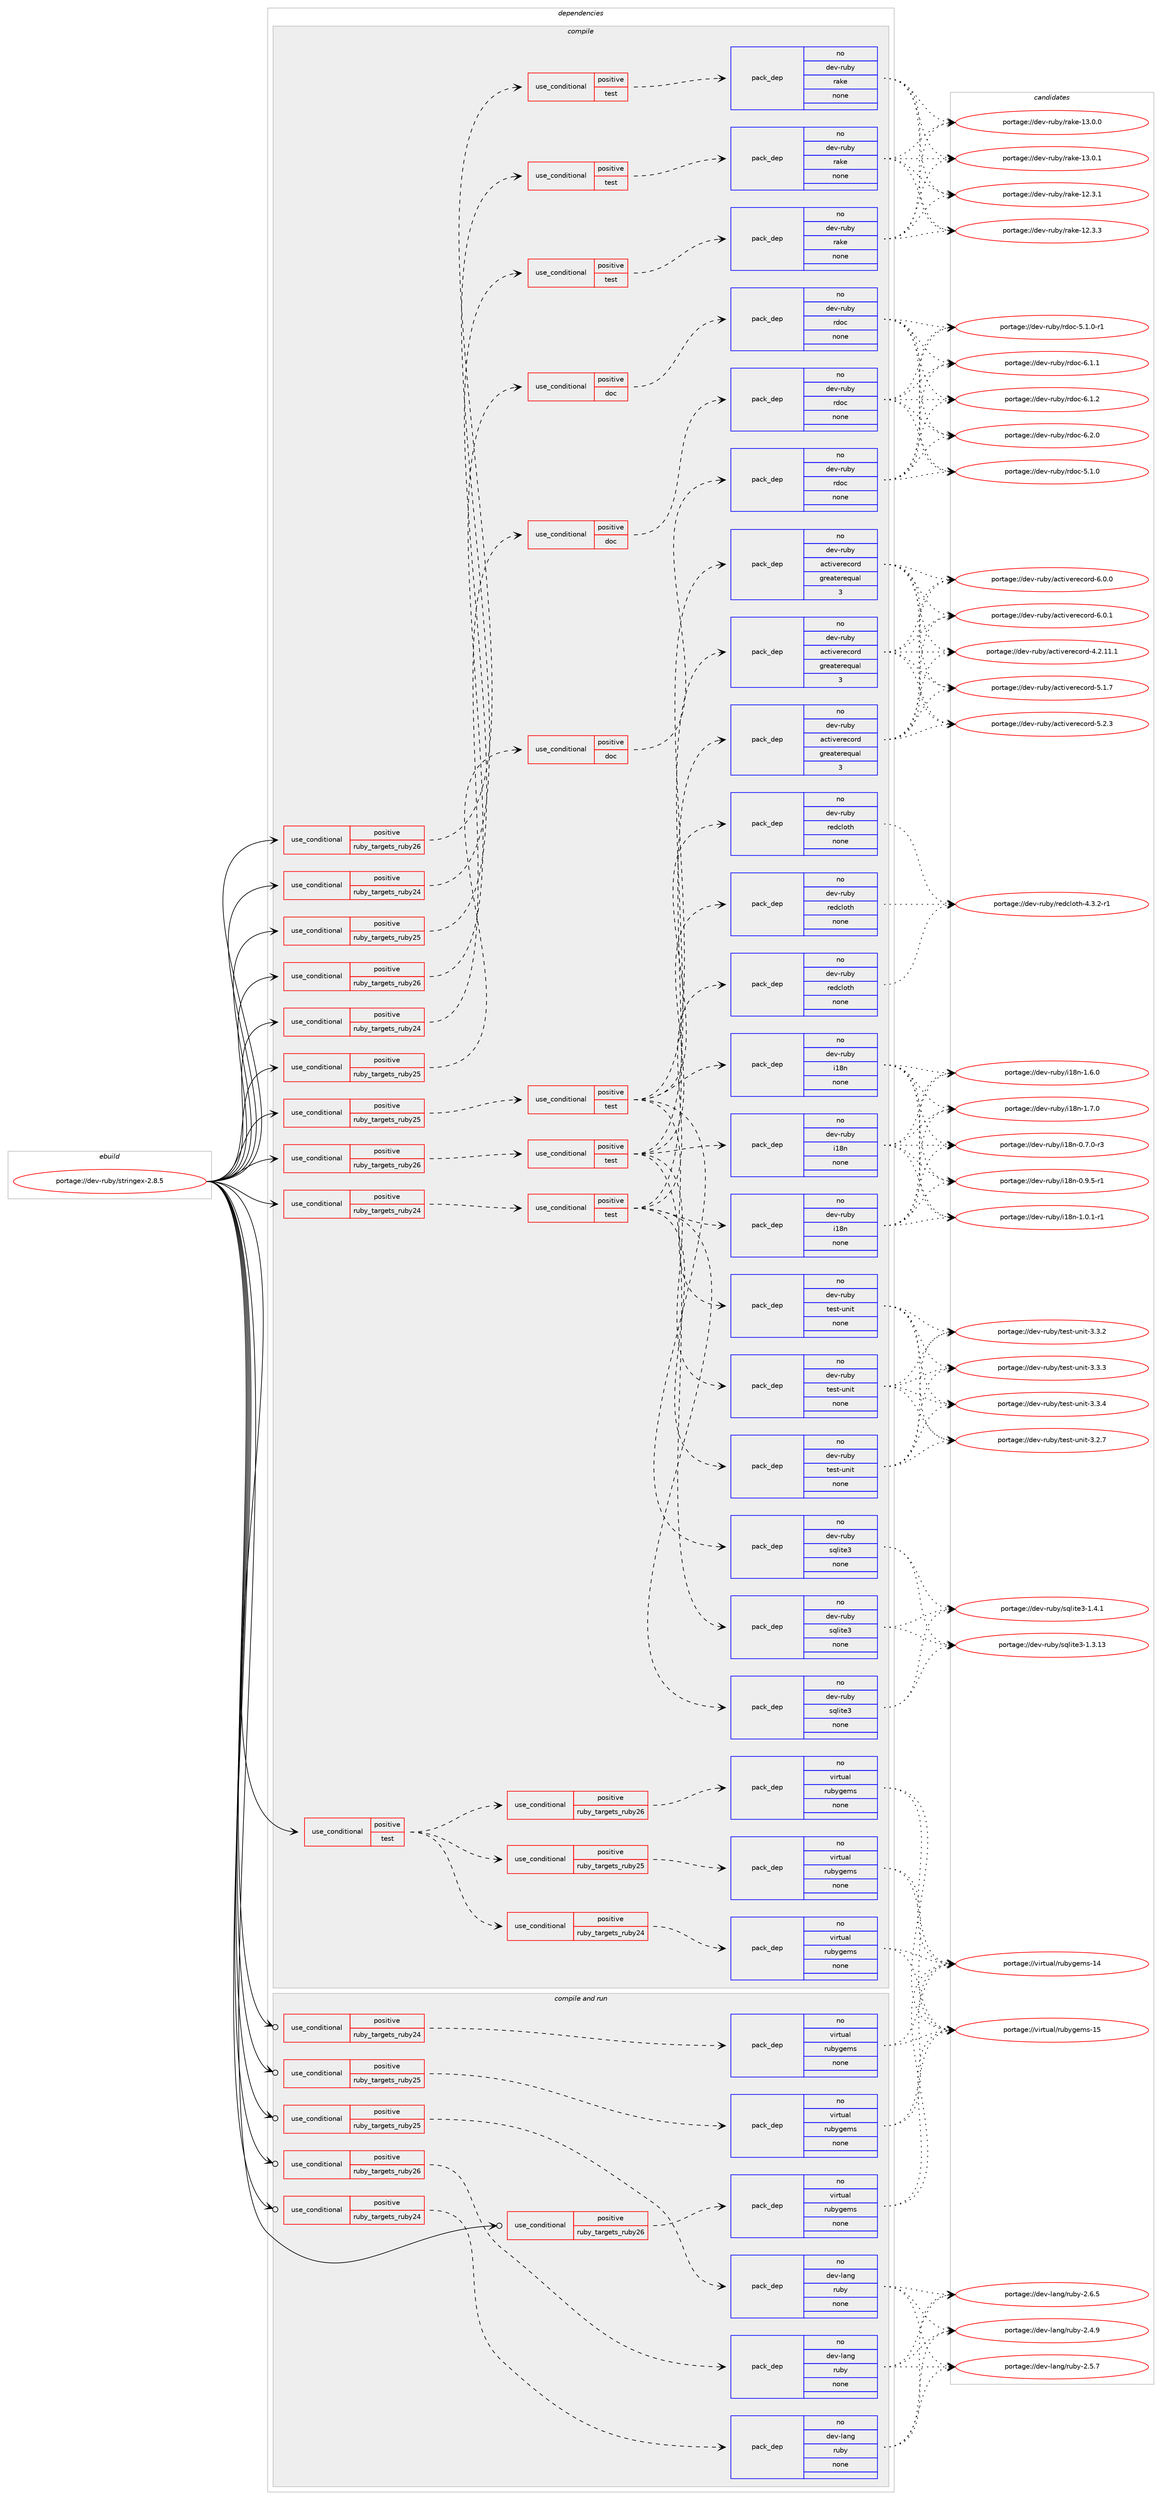 digraph prolog {

# *************
# Graph options
# *************

newrank=true;
concentrate=true;
compound=true;
graph [rankdir=LR,fontname=Helvetica,fontsize=10,ranksep=1.5];#, ranksep=2.5, nodesep=0.2];
edge  [arrowhead=vee];
node  [fontname=Helvetica,fontsize=10];

# **********
# The ebuild
# **********

subgraph cluster_leftcol {
color=gray;
rank=same;
label=<<i>ebuild</i>>;
id [label="portage://dev-ruby/stringex-2.8.5", color=red, width=4, href="../dev-ruby/stringex-2.8.5.svg"];
}

# ****************
# The dependencies
# ****************

subgraph cluster_midcol {
color=gray;
label=<<i>dependencies</i>>;
subgraph cluster_compile {
fillcolor="#eeeeee";
style=filled;
label=<<i>compile</i>>;
subgraph cond67429 {
dependency251846 [label=<<TABLE BORDER="0" CELLBORDER="1" CELLSPACING="0" CELLPADDING="4"><TR><TD ROWSPAN="3" CELLPADDING="10">use_conditional</TD></TR><TR><TD>positive</TD></TR><TR><TD>ruby_targets_ruby24</TD></TR></TABLE>>, shape=none, color=red];
subgraph cond67430 {
dependency251847 [label=<<TABLE BORDER="0" CELLBORDER="1" CELLSPACING="0" CELLPADDING="4"><TR><TD ROWSPAN="3" CELLPADDING="10">use_conditional</TD></TR><TR><TD>positive</TD></TR><TR><TD>doc</TD></TR></TABLE>>, shape=none, color=red];
subgraph pack180856 {
dependency251848 [label=<<TABLE BORDER="0" CELLBORDER="1" CELLSPACING="0" CELLPADDING="4" WIDTH="220"><TR><TD ROWSPAN="6" CELLPADDING="30">pack_dep</TD></TR><TR><TD WIDTH="110">no</TD></TR><TR><TD>dev-ruby</TD></TR><TR><TD>rdoc</TD></TR><TR><TD>none</TD></TR><TR><TD></TD></TR></TABLE>>, shape=none, color=blue];
}
dependency251847:e -> dependency251848:w [weight=20,style="dashed",arrowhead="vee"];
}
dependency251846:e -> dependency251847:w [weight=20,style="dashed",arrowhead="vee"];
}
id:e -> dependency251846:w [weight=20,style="solid",arrowhead="vee"];
subgraph cond67431 {
dependency251849 [label=<<TABLE BORDER="0" CELLBORDER="1" CELLSPACING="0" CELLPADDING="4"><TR><TD ROWSPAN="3" CELLPADDING="10">use_conditional</TD></TR><TR><TD>positive</TD></TR><TR><TD>ruby_targets_ruby24</TD></TR></TABLE>>, shape=none, color=red];
subgraph cond67432 {
dependency251850 [label=<<TABLE BORDER="0" CELLBORDER="1" CELLSPACING="0" CELLPADDING="4"><TR><TD ROWSPAN="3" CELLPADDING="10">use_conditional</TD></TR><TR><TD>positive</TD></TR><TR><TD>test</TD></TR></TABLE>>, shape=none, color=red];
subgraph pack180857 {
dependency251851 [label=<<TABLE BORDER="0" CELLBORDER="1" CELLSPACING="0" CELLPADDING="4" WIDTH="220"><TR><TD ROWSPAN="6" CELLPADDING="30">pack_dep</TD></TR><TR><TD WIDTH="110">no</TD></TR><TR><TD>dev-ruby</TD></TR><TR><TD>i18n</TD></TR><TR><TD>none</TD></TR><TR><TD></TD></TR></TABLE>>, shape=none, color=blue];
}
dependency251850:e -> dependency251851:w [weight=20,style="dashed",arrowhead="vee"];
subgraph pack180858 {
dependency251852 [label=<<TABLE BORDER="0" CELLBORDER="1" CELLSPACING="0" CELLPADDING="4" WIDTH="220"><TR><TD ROWSPAN="6" CELLPADDING="30">pack_dep</TD></TR><TR><TD WIDTH="110">no</TD></TR><TR><TD>dev-ruby</TD></TR><TR><TD>redcloth</TD></TR><TR><TD>none</TD></TR><TR><TD></TD></TR></TABLE>>, shape=none, color=blue];
}
dependency251850:e -> dependency251852:w [weight=20,style="dashed",arrowhead="vee"];
subgraph pack180859 {
dependency251853 [label=<<TABLE BORDER="0" CELLBORDER="1" CELLSPACING="0" CELLPADDING="4" WIDTH="220"><TR><TD ROWSPAN="6" CELLPADDING="30">pack_dep</TD></TR><TR><TD WIDTH="110">no</TD></TR><TR><TD>dev-ruby</TD></TR><TR><TD>test-unit</TD></TR><TR><TD>none</TD></TR><TR><TD></TD></TR></TABLE>>, shape=none, color=blue];
}
dependency251850:e -> dependency251853:w [weight=20,style="dashed",arrowhead="vee"];
subgraph pack180860 {
dependency251854 [label=<<TABLE BORDER="0" CELLBORDER="1" CELLSPACING="0" CELLPADDING="4" WIDTH="220"><TR><TD ROWSPAN="6" CELLPADDING="30">pack_dep</TD></TR><TR><TD WIDTH="110">no</TD></TR><TR><TD>dev-ruby</TD></TR><TR><TD>activerecord</TD></TR><TR><TD>greaterequal</TD></TR><TR><TD>3</TD></TR></TABLE>>, shape=none, color=blue];
}
dependency251850:e -> dependency251854:w [weight=20,style="dashed",arrowhead="vee"];
subgraph pack180861 {
dependency251855 [label=<<TABLE BORDER="0" CELLBORDER="1" CELLSPACING="0" CELLPADDING="4" WIDTH="220"><TR><TD ROWSPAN="6" CELLPADDING="30">pack_dep</TD></TR><TR><TD WIDTH="110">no</TD></TR><TR><TD>dev-ruby</TD></TR><TR><TD>sqlite3</TD></TR><TR><TD>none</TD></TR><TR><TD></TD></TR></TABLE>>, shape=none, color=blue];
}
dependency251850:e -> dependency251855:w [weight=20,style="dashed",arrowhead="vee"];
}
dependency251849:e -> dependency251850:w [weight=20,style="dashed",arrowhead="vee"];
}
id:e -> dependency251849:w [weight=20,style="solid",arrowhead="vee"];
subgraph cond67433 {
dependency251856 [label=<<TABLE BORDER="0" CELLBORDER="1" CELLSPACING="0" CELLPADDING="4"><TR><TD ROWSPAN="3" CELLPADDING="10">use_conditional</TD></TR><TR><TD>positive</TD></TR><TR><TD>ruby_targets_ruby24</TD></TR></TABLE>>, shape=none, color=red];
subgraph cond67434 {
dependency251857 [label=<<TABLE BORDER="0" CELLBORDER="1" CELLSPACING="0" CELLPADDING="4"><TR><TD ROWSPAN="3" CELLPADDING="10">use_conditional</TD></TR><TR><TD>positive</TD></TR><TR><TD>test</TD></TR></TABLE>>, shape=none, color=red];
subgraph pack180862 {
dependency251858 [label=<<TABLE BORDER="0" CELLBORDER="1" CELLSPACING="0" CELLPADDING="4" WIDTH="220"><TR><TD ROWSPAN="6" CELLPADDING="30">pack_dep</TD></TR><TR><TD WIDTH="110">no</TD></TR><TR><TD>dev-ruby</TD></TR><TR><TD>rake</TD></TR><TR><TD>none</TD></TR><TR><TD></TD></TR></TABLE>>, shape=none, color=blue];
}
dependency251857:e -> dependency251858:w [weight=20,style="dashed",arrowhead="vee"];
}
dependency251856:e -> dependency251857:w [weight=20,style="dashed",arrowhead="vee"];
}
id:e -> dependency251856:w [weight=20,style="solid",arrowhead="vee"];
subgraph cond67435 {
dependency251859 [label=<<TABLE BORDER="0" CELLBORDER="1" CELLSPACING="0" CELLPADDING="4"><TR><TD ROWSPAN="3" CELLPADDING="10">use_conditional</TD></TR><TR><TD>positive</TD></TR><TR><TD>ruby_targets_ruby25</TD></TR></TABLE>>, shape=none, color=red];
subgraph cond67436 {
dependency251860 [label=<<TABLE BORDER="0" CELLBORDER="1" CELLSPACING="0" CELLPADDING="4"><TR><TD ROWSPAN="3" CELLPADDING="10">use_conditional</TD></TR><TR><TD>positive</TD></TR><TR><TD>doc</TD></TR></TABLE>>, shape=none, color=red];
subgraph pack180863 {
dependency251861 [label=<<TABLE BORDER="0" CELLBORDER="1" CELLSPACING="0" CELLPADDING="4" WIDTH="220"><TR><TD ROWSPAN="6" CELLPADDING="30">pack_dep</TD></TR><TR><TD WIDTH="110">no</TD></TR><TR><TD>dev-ruby</TD></TR><TR><TD>rdoc</TD></TR><TR><TD>none</TD></TR><TR><TD></TD></TR></TABLE>>, shape=none, color=blue];
}
dependency251860:e -> dependency251861:w [weight=20,style="dashed",arrowhead="vee"];
}
dependency251859:e -> dependency251860:w [weight=20,style="dashed",arrowhead="vee"];
}
id:e -> dependency251859:w [weight=20,style="solid",arrowhead="vee"];
subgraph cond67437 {
dependency251862 [label=<<TABLE BORDER="0" CELLBORDER="1" CELLSPACING="0" CELLPADDING="4"><TR><TD ROWSPAN="3" CELLPADDING="10">use_conditional</TD></TR><TR><TD>positive</TD></TR><TR><TD>ruby_targets_ruby25</TD></TR></TABLE>>, shape=none, color=red];
subgraph cond67438 {
dependency251863 [label=<<TABLE BORDER="0" CELLBORDER="1" CELLSPACING="0" CELLPADDING="4"><TR><TD ROWSPAN="3" CELLPADDING="10">use_conditional</TD></TR><TR><TD>positive</TD></TR><TR><TD>test</TD></TR></TABLE>>, shape=none, color=red];
subgraph pack180864 {
dependency251864 [label=<<TABLE BORDER="0" CELLBORDER="1" CELLSPACING="0" CELLPADDING="4" WIDTH="220"><TR><TD ROWSPAN="6" CELLPADDING="30">pack_dep</TD></TR><TR><TD WIDTH="110">no</TD></TR><TR><TD>dev-ruby</TD></TR><TR><TD>i18n</TD></TR><TR><TD>none</TD></TR><TR><TD></TD></TR></TABLE>>, shape=none, color=blue];
}
dependency251863:e -> dependency251864:w [weight=20,style="dashed",arrowhead="vee"];
subgraph pack180865 {
dependency251865 [label=<<TABLE BORDER="0" CELLBORDER="1" CELLSPACING="0" CELLPADDING="4" WIDTH="220"><TR><TD ROWSPAN="6" CELLPADDING="30">pack_dep</TD></TR><TR><TD WIDTH="110">no</TD></TR><TR><TD>dev-ruby</TD></TR><TR><TD>redcloth</TD></TR><TR><TD>none</TD></TR><TR><TD></TD></TR></TABLE>>, shape=none, color=blue];
}
dependency251863:e -> dependency251865:w [weight=20,style="dashed",arrowhead="vee"];
subgraph pack180866 {
dependency251866 [label=<<TABLE BORDER="0" CELLBORDER="1" CELLSPACING="0" CELLPADDING="4" WIDTH="220"><TR><TD ROWSPAN="6" CELLPADDING="30">pack_dep</TD></TR><TR><TD WIDTH="110">no</TD></TR><TR><TD>dev-ruby</TD></TR><TR><TD>test-unit</TD></TR><TR><TD>none</TD></TR><TR><TD></TD></TR></TABLE>>, shape=none, color=blue];
}
dependency251863:e -> dependency251866:w [weight=20,style="dashed",arrowhead="vee"];
subgraph pack180867 {
dependency251867 [label=<<TABLE BORDER="0" CELLBORDER="1" CELLSPACING="0" CELLPADDING="4" WIDTH="220"><TR><TD ROWSPAN="6" CELLPADDING="30">pack_dep</TD></TR><TR><TD WIDTH="110">no</TD></TR><TR><TD>dev-ruby</TD></TR><TR><TD>activerecord</TD></TR><TR><TD>greaterequal</TD></TR><TR><TD>3</TD></TR></TABLE>>, shape=none, color=blue];
}
dependency251863:e -> dependency251867:w [weight=20,style="dashed",arrowhead="vee"];
subgraph pack180868 {
dependency251868 [label=<<TABLE BORDER="0" CELLBORDER="1" CELLSPACING="0" CELLPADDING="4" WIDTH="220"><TR><TD ROWSPAN="6" CELLPADDING="30">pack_dep</TD></TR><TR><TD WIDTH="110">no</TD></TR><TR><TD>dev-ruby</TD></TR><TR><TD>sqlite3</TD></TR><TR><TD>none</TD></TR><TR><TD></TD></TR></TABLE>>, shape=none, color=blue];
}
dependency251863:e -> dependency251868:w [weight=20,style="dashed",arrowhead="vee"];
}
dependency251862:e -> dependency251863:w [weight=20,style="dashed",arrowhead="vee"];
}
id:e -> dependency251862:w [weight=20,style="solid",arrowhead="vee"];
subgraph cond67439 {
dependency251869 [label=<<TABLE BORDER="0" CELLBORDER="1" CELLSPACING="0" CELLPADDING="4"><TR><TD ROWSPAN="3" CELLPADDING="10">use_conditional</TD></TR><TR><TD>positive</TD></TR><TR><TD>ruby_targets_ruby25</TD></TR></TABLE>>, shape=none, color=red];
subgraph cond67440 {
dependency251870 [label=<<TABLE BORDER="0" CELLBORDER="1" CELLSPACING="0" CELLPADDING="4"><TR><TD ROWSPAN="3" CELLPADDING="10">use_conditional</TD></TR><TR><TD>positive</TD></TR><TR><TD>test</TD></TR></TABLE>>, shape=none, color=red];
subgraph pack180869 {
dependency251871 [label=<<TABLE BORDER="0" CELLBORDER="1" CELLSPACING="0" CELLPADDING="4" WIDTH="220"><TR><TD ROWSPAN="6" CELLPADDING="30">pack_dep</TD></TR><TR><TD WIDTH="110">no</TD></TR><TR><TD>dev-ruby</TD></TR><TR><TD>rake</TD></TR><TR><TD>none</TD></TR><TR><TD></TD></TR></TABLE>>, shape=none, color=blue];
}
dependency251870:e -> dependency251871:w [weight=20,style="dashed",arrowhead="vee"];
}
dependency251869:e -> dependency251870:w [weight=20,style="dashed",arrowhead="vee"];
}
id:e -> dependency251869:w [weight=20,style="solid",arrowhead="vee"];
subgraph cond67441 {
dependency251872 [label=<<TABLE BORDER="0" CELLBORDER="1" CELLSPACING="0" CELLPADDING="4"><TR><TD ROWSPAN="3" CELLPADDING="10">use_conditional</TD></TR><TR><TD>positive</TD></TR><TR><TD>ruby_targets_ruby26</TD></TR></TABLE>>, shape=none, color=red];
subgraph cond67442 {
dependency251873 [label=<<TABLE BORDER="0" CELLBORDER="1" CELLSPACING="0" CELLPADDING="4"><TR><TD ROWSPAN="3" CELLPADDING="10">use_conditional</TD></TR><TR><TD>positive</TD></TR><TR><TD>doc</TD></TR></TABLE>>, shape=none, color=red];
subgraph pack180870 {
dependency251874 [label=<<TABLE BORDER="0" CELLBORDER="1" CELLSPACING="0" CELLPADDING="4" WIDTH="220"><TR><TD ROWSPAN="6" CELLPADDING="30">pack_dep</TD></TR><TR><TD WIDTH="110">no</TD></TR><TR><TD>dev-ruby</TD></TR><TR><TD>rdoc</TD></TR><TR><TD>none</TD></TR><TR><TD></TD></TR></TABLE>>, shape=none, color=blue];
}
dependency251873:e -> dependency251874:w [weight=20,style="dashed",arrowhead="vee"];
}
dependency251872:e -> dependency251873:w [weight=20,style="dashed",arrowhead="vee"];
}
id:e -> dependency251872:w [weight=20,style="solid",arrowhead="vee"];
subgraph cond67443 {
dependency251875 [label=<<TABLE BORDER="0" CELLBORDER="1" CELLSPACING="0" CELLPADDING="4"><TR><TD ROWSPAN="3" CELLPADDING="10">use_conditional</TD></TR><TR><TD>positive</TD></TR><TR><TD>ruby_targets_ruby26</TD></TR></TABLE>>, shape=none, color=red];
subgraph cond67444 {
dependency251876 [label=<<TABLE BORDER="0" CELLBORDER="1" CELLSPACING="0" CELLPADDING="4"><TR><TD ROWSPAN="3" CELLPADDING="10">use_conditional</TD></TR><TR><TD>positive</TD></TR><TR><TD>test</TD></TR></TABLE>>, shape=none, color=red];
subgraph pack180871 {
dependency251877 [label=<<TABLE BORDER="0" CELLBORDER="1" CELLSPACING="0" CELLPADDING="4" WIDTH="220"><TR><TD ROWSPAN="6" CELLPADDING="30">pack_dep</TD></TR><TR><TD WIDTH="110">no</TD></TR><TR><TD>dev-ruby</TD></TR><TR><TD>i18n</TD></TR><TR><TD>none</TD></TR><TR><TD></TD></TR></TABLE>>, shape=none, color=blue];
}
dependency251876:e -> dependency251877:w [weight=20,style="dashed",arrowhead="vee"];
subgraph pack180872 {
dependency251878 [label=<<TABLE BORDER="0" CELLBORDER="1" CELLSPACING="0" CELLPADDING="4" WIDTH="220"><TR><TD ROWSPAN="6" CELLPADDING="30">pack_dep</TD></TR><TR><TD WIDTH="110">no</TD></TR><TR><TD>dev-ruby</TD></TR><TR><TD>redcloth</TD></TR><TR><TD>none</TD></TR><TR><TD></TD></TR></TABLE>>, shape=none, color=blue];
}
dependency251876:e -> dependency251878:w [weight=20,style="dashed",arrowhead="vee"];
subgraph pack180873 {
dependency251879 [label=<<TABLE BORDER="0" CELLBORDER="1" CELLSPACING="0" CELLPADDING="4" WIDTH="220"><TR><TD ROWSPAN="6" CELLPADDING="30">pack_dep</TD></TR><TR><TD WIDTH="110">no</TD></TR><TR><TD>dev-ruby</TD></TR><TR><TD>test-unit</TD></TR><TR><TD>none</TD></TR><TR><TD></TD></TR></TABLE>>, shape=none, color=blue];
}
dependency251876:e -> dependency251879:w [weight=20,style="dashed",arrowhead="vee"];
subgraph pack180874 {
dependency251880 [label=<<TABLE BORDER="0" CELLBORDER="1" CELLSPACING="0" CELLPADDING="4" WIDTH="220"><TR><TD ROWSPAN="6" CELLPADDING="30">pack_dep</TD></TR><TR><TD WIDTH="110">no</TD></TR><TR><TD>dev-ruby</TD></TR><TR><TD>activerecord</TD></TR><TR><TD>greaterequal</TD></TR><TR><TD>3</TD></TR></TABLE>>, shape=none, color=blue];
}
dependency251876:e -> dependency251880:w [weight=20,style="dashed",arrowhead="vee"];
subgraph pack180875 {
dependency251881 [label=<<TABLE BORDER="0" CELLBORDER="1" CELLSPACING="0" CELLPADDING="4" WIDTH="220"><TR><TD ROWSPAN="6" CELLPADDING="30">pack_dep</TD></TR><TR><TD WIDTH="110">no</TD></TR><TR><TD>dev-ruby</TD></TR><TR><TD>sqlite3</TD></TR><TR><TD>none</TD></TR><TR><TD></TD></TR></TABLE>>, shape=none, color=blue];
}
dependency251876:e -> dependency251881:w [weight=20,style="dashed",arrowhead="vee"];
}
dependency251875:e -> dependency251876:w [weight=20,style="dashed",arrowhead="vee"];
}
id:e -> dependency251875:w [weight=20,style="solid",arrowhead="vee"];
subgraph cond67445 {
dependency251882 [label=<<TABLE BORDER="0" CELLBORDER="1" CELLSPACING="0" CELLPADDING="4"><TR><TD ROWSPAN="3" CELLPADDING="10">use_conditional</TD></TR><TR><TD>positive</TD></TR><TR><TD>ruby_targets_ruby26</TD></TR></TABLE>>, shape=none, color=red];
subgraph cond67446 {
dependency251883 [label=<<TABLE BORDER="0" CELLBORDER="1" CELLSPACING="0" CELLPADDING="4"><TR><TD ROWSPAN="3" CELLPADDING="10">use_conditional</TD></TR><TR><TD>positive</TD></TR><TR><TD>test</TD></TR></TABLE>>, shape=none, color=red];
subgraph pack180876 {
dependency251884 [label=<<TABLE BORDER="0" CELLBORDER="1" CELLSPACING="0" CELLPADDING="4" WIDTH="220"><TR><TD ROWSPAN="6" CELLPADDING="30">pack_dep</TD></TR><TR><TD WIDTH="110">no</TD></TR><TR><TD>dev-ruby</TD></TR><TR><TD>rake</TD></TR><TR><TD>none</TD></TR><TR><TD></TD></TR></TABLE>>, shape=none, color=blue];
}
dependency251883:e -> dependency251884:w [weight=20,style="dashed",arrowhead="vee"];
}
dependency251882:e -> dependency251883:w [weight=20,style="dashed",arrowhead="vee"];
}
id:e -> dependency251882:w [weight=20,style="solid",arrowhead="vee"];
subgraph cond67447 {
dependency251885 [label=<<TABLE BORDER="0" CELLBORDER="1" CELLSPACING="0" CELLPADDING="4"><TR><TD ROWSPAN="3" CELLPADDING="10">use_conditional</TD></TR><TR><TD>positive</TD></TR><TR><TD>test</TD></TR></TABLE>>, shape=none, color=red];
subgraph cond67448 {
dependency251886 [label=<<TABLE BORDER="0" CELLBORDER="1" CELLSPACING="0" CELLPADDING="4"><TR><TD ROWSPAN="3" CELLPADDING="10">use_conditional</TD></TR><TR><TD>positive</TD></TR><TR><TD>ruby_targets_ruby24</TD></TR></TABLE>>, shape=none, color=red];
subgraph pack180877 {
dependency251887 [label=<<TABLE BORDER="0" CELLBORDER="1" CELLSPACING="0" CELLPADDING="4" WIDTH="220"><TR><TD ROWSPAN="6" CELLPADDING="30">pack_dep</TD></TR><TR><TD WIDTH="110">no</TD></TR><TR><TD>virtual</TD></TR><TR><TD>rubygems</TD></TR><TR><TD>none</TD></TR><TR><TD></TD></TR></TABLE>>, shape=none, color=blue];
}
dependency251886:e -> dependency251887:w [weight=20,style="dashed",arrowhead="vee"];
}
dependency251885:e -> dependency251886:w [weight=20,style="dashed",arrowhead="vee"];
subgraph cond67449 {
dependency251888 [label=<<TABLE BORDER="0" CELLBORDER="1" CELLSPACING="0" CELLPADDING="4"><TR><TD ROWSPAN="3" CELLPADDING="10">use_conditional</TD></TR><TR><TD>positive</TD></TR><TR><TD>ruby_targets_ruby25</TD></TR></TABLE>>, shape=none, color=red];
subgraph pack180878 {
dependency251889 [label=<<TABLE BORDER="0" CELLBORDER="1" CELLSPACING="0" CELLPADDING="4" WIDTH="220"><TR><TD ROWSPAN="6" CELLPADDING="30">pack_dep</TD></TR><TR><TD WIDTH="110">no</TD></TR><TR><TD>virtual</TD></TR><TR><TD>rubygems</TD></TR><TR><TD>none</TD></TR><TR><TD></TD></TR></TABLE>>, shape=none, color=blue];
}
dependency251888:e -> dependency251889:w [weight=20,style="dashed",arrowhead="vee"];
}
dependency251885:e -> dependency251888:w [weight=20,style="dashed",arrowhead="vee"];
subgraph cond67450 {
dependency251890 [label=<<TABLE BORDER="0" CELLBORDER="1" CELLSPACING="0" CELLPADDING="4"><TR><TD ROWSPAN="3" CELLPADDING="10">use_conditional</TD></TR><TR><TD>positive</TD></TR><TR><TD>ruby_targets_ruby26</TD></TR></TABLE>>, shape=none, color=red];
subgraph pack180879 {
dependency251891 [label=<<TABLE BORDER="0" CELLBORDER="1" CELLSPACING="0" CELLPADDING="4" WIDTH="220"><TR><TD ROWSPAN="6" CELLPADDING="30">pack_dep</TD></TR><TR><TD WIDTH="110">no</TD></TR><TR><TD>virtual</TD></TR><TR><TD>rubygems</TD></TR><TR><TD>none</TD></TR><TR><TD></TD></TR></TABLE>>, shape=none, color=blue];
}
dependency251890:e -> dependency251891:w [weight=20,style="dashed",arrowhead="vee"];
}
dependency251885:e -> dependency251890:w [weight=20,style="dashed",arrowhead="vee"];
}
id:e -> dependency251885:w [weight=20,style="solid",arrowhead="vee"];
}
subgraph cluster_compileandrun {
fillcolor="#eeeeee";
style=filled;
label=<<i>compile and run</i>>;
subgraph cond67451 {
dependency251892 [label=<<TABLE BORDER="0" CELLBORDER="1" CELLSPACING="0" CELLPADDING="4"><TR><TD ROWSPAN="3" CELLPADDING="10">use_conditional</TD></TR><TR><TD>positive</TD></TR><TR><TD>ruby_targets_ruby24</TD></TR></TABLE>>, shape=none, color=red];
subgraph pack180880 {
dependency251893 [label=<<TABLE BORDER="0" CELLBORDER="1" CELLSPACING="0" CELLPADDING="4" WIDTH="220"><TR><TD ROWSPAN="6" CELLPADDING="30">pack_dep</TD></TR><TR><TD WIDTH="110">no</TD></TR><TR><TD>dev-lang</TD></TR><TR><TD>ruby</TD></TR><TR><TD>none</TD></TR><TR><TD></TD></TR></TABLE>>, shape=none, color=blue];
}
dependency251892:e -> dependency251893:w [weight=20,style="dashed",arrowhead="vee"];
}
id:e -> dependency251892:w [weight=20,style="solid",arrowhead="odotvee"];
subgraph cond67452 {
dependency251894 [label=<<TABLE BORDER="0" CELLBORDER="1" CELLSPACING="0" CELLPADDING="4"><TR><TD ROWSPAN="3" CELLPADDING="10">use_conditional</TD></TR><TR><TD>positive</TD></TR><TR><TD>ruby_targets_ruby24</TD></TR></TABLE>>, shape=none, color=red];
subgraph pack180881 {
dependency251895 [label=<<TABLE BORDER="0" CELLBORDER="1" CELLSPACING="0" CELLPADDING="4" WIDTH="220"><TR><TD ROWSPAN="6" CELLPADDING="30">pack_dep</TD></TR><TR><TD WIDTH="110">no</TD></TR><TR><TD>virtual</TD></TR><TR><TD>rubygems</TD></TR><TR><TD>none</TD></TR><TR><TD></TD></TR></TABLE>>, shape=none, color=blue];
}
dependency251894:e -> dependency251895:w [weight=20,style="dashed",arrowhead="vee"];
}
id:e -> dependency251894:w [weight=20,style="solid",arrowhead="odotvee"];
subgraph cond67453 {
dependency251896 [label=<<TABLE BORDER="0" CELLBORDER="1" CELLSPACING="0" CELLPADDING="4"><TR><TD ROWSPAN="3" CELLPADDING="10">use_conditional</TD></TR><TR><TD>positive</TD></TR><TR><TD>ruby_targets_ruby25</TD></TR></TABLE>>, shape=none, color=red];
subgraph pack180882 {
dependency251897 [label=<<TABLE BORDER="0" CELLBORDER="1" CELLSPACING="0" CELLPADDING="4" WIDTH="220"><TR><TD ROWSPAN="6" CELLPADDING="30">pack_dep</TD></TR><TR><TD WIDTH="110">no</TD></TR><TR><TD>dev-lang</TD></TR><TR><TD>ruby</TD></TR><TR><TD>none</TD></TR><TR><TD></TD></TR></TABLE>>, shape=none, color=blue];
}
dependency251896:e -> dependency251897:w [weight=20,style="dashed",arrowhead="vee"];
}
id:e -> dependency251896:w [weight=20,style="solid",arrowhead="odotvee"];
subgraph cond67454 {
dependency251898 [label=<<TABLE BORDER="0" CELLBORDER="1" CELLSPACING="0" CELLPADDING="4"><TR><TD ROWSPAN="3" CELLPADDING="10">use_conditional</TD></TR><TR><TD>positive</TD></TR><TR><TD>ruby_targets_ruby25</TD></TR></TABLE>>, shape=none, color=red];
subgraph pack180883 {
dependency251899 [label=<<TABLE BORDER="0" CELLBORDER="1" CELLSPACING="0" CELLPADDING="4" WIDTH="220"><TR><TD ROWSPAN="6" CELLPADDING="30">pack_dep</TD></TR><TR><TD WIDTH="110">no</TD></TR><TR><TD>virtual</TD></TR><TR><TD>rubygems</TD></TR><TR><TD>none</TD></TR><TR><TD></TD></TR></TABLE>>, shape=none, color=blue];
}
dependency251898:e -> dependency251899:w [weight=20,style="dashed",arrowhead="vee"];
}
id:e -> dependency251898:w [weight=20,style="solid",arrowhead="odotvee"];
subgraph cond67455 {
dependency251900 [label=<<TABLE BORDER="0" CELLBORDER="1" CELLSPACING="0" CELLPADDING="4"><TR><TD ROWSPAN="3" CELLPADDING="10">use_conditional</TD></TR><TR><TD>positive</TD></TR><TR><TD>ruby_targets_ruby26</TD></TR></TABLE>>, shape=none, color=red];
subgraph pack180884 {
dependency251901 [label=<<TABLE BORDER="0" CELLBORDER="1" CELLSPACING="0" CELLPADDING="4" WIDTH="220"><TR><TD ROWSPAN="6" CELLPADDING="30">pack_dep</TD></TR><TR><TD WIDTH="110">no</TD></TR><TR><TD>dev-lang</TD></TR><TR><TD>ruby</TD></TR><TR><TD>none</TD></TR><TR><TD></TD></TR></TABLE>>, shape=none, color=blue];
}
dependency251900:e -> dependency251901:w [weight=20,style="dashed",arrowhead="vee"];
}
id:e -> dependency251900:w [weight=20,style="solid",arrowhead="odotvee"];
subgraph cond67456 {
dependency251902 [label=<<TABLE BORDER="0" CELLBORDER="1" CELLSPACING="0" CELLPADDING="4"><TR><TD ROWSPAN="3" CELLPADDING="10">use_conditional</TD></TR><TR><TD>positive</TD></TR><TR><TD>ruby_targets_ruby26</TD></TR></TABLE>>, shape=none, color=red];
subgraph pack180885 {
dependency251903 [label=<<TABLE BORDER="0" CELLBORDER="1" CELLSPACING="0" CELLPADDING="4" WIDTH="220"><TR><TD ROWSPAN="6" CELLPADDING="30">pack_dep</TD></TR><TR><TD WIDTH="110">no</TD></TR><TR><TD>virtual</TD></TR><TR><TD>rubygems</TD></TR><TR><TD>none</TD></TR><TR><TD></TD></TR></TABLE>>, shape=none, color=blue];
}
dependency251902:e -> dependency251903:w [weight=20,style="dashed",arrowhead="vee"];
}
id:e -> dependency251902:w [weight=20,style="solid",arrowhead="odotvee"];
}
subgraph cluster_run {
fillcolor="#eeeeee";
style=filled;
label=<<i>run</i>>;
}
}

# **************
# The candidates
# **************

subgraph cluster_choices {
rank=same;
color=gray;
label=<<i>candidates</i>>;

subgraph choice180856 {
color=black;
nodesep=1;
choiceportage10010111845114117981214711410011199455346494648 [label="portage://dev-ruby/rdoc-5.1.0", color=red, width=4,href="../dev-ruby/rdoc-5.1.0.svg"];
choiceportage100101118451141179812147114100111994553464946484511449 [label="portage://dev-ruby/rdoc-5.1.0-r1", color=red, width=4,href="../dev-ruby/rdoc-5.1.0-r1.svg"];
choiceportage10010111845114117981214711410011199455446494649 [label="portage://dev-ruby/rdoc-6.1.1", color=red, width=4,href="../dev-ruby/rdoc-6.1.1.svg"];
choiceportage10010111845114117981214711410011199455446494650 [label="portage://dev-ruby/rdoc-6.1.2", color=red, width=4,href="../dev-ruby/rdoc-6.1.2.svg"];
choiceportage10010111845114117981214711410011199455446504648 [label="portage://dev-ruby/rdoc-6.2.0", color=red, width=4,href="../dev-ruby/rdoc-6.2.0.svg"];
dependency251848:e -> choiceportage10010111845114117981214711410011199455346494648:w [style=dotted,weight="100"];
dependency251848:e -> choiceportage100101118451141179812147114100111994553464946484511449:w [style=dotted,weight="100"];
dependency251848:e -> choiceportage10010111845114117981214711410011199455446494649:w [style=dotted,weight="100"];
dependency251848:e -> choiceportage10010111845114117981214711410011199455446494650:w [style=dotted,weight="100"];
dependency251848:e -> choiceportage10010111845114117981214711410011199455446504648:w [style=dotted,weight="100"];
}
subgraph choice180857 {
color=black;
nodesep=1;
choiceportage10010111845114117981214710549561104548465546484511451 [label="portage://dev-ruby/i18n-0.7.0-r3", color=red, width=4,href="../dev-ruby/i18n-0.7.0-r3.svg"];
choiceportage10010111845114117981214710549561104548465746534511449 [label="portage://dev-ruby/i18n-0.9.5-r1", color=red, width=4,href="../dev-ruby/i18n-0.9.5-r1.svg"];
choiceportage10010111845114117981214710549561104549464846494511449 [label="portage://dev-ruby/i18n-1.0.1-r1", color=red, width=4,href="../dev-ruby/i18n-1.0.1-r1.svg"];
choiceportage1001011184511411798121471054956110454946544648 [label="portage://dev-ruby/i18n-1.6.0", color=red, width=4,href="../dev-ruby/i18n-1.6.0.svg"];
choiceportage1001011184511411798121471054956110454946554648 [label="portage://dev-ruby/i18n-1.7.0", color=red, width=4,href="../dev-ruby/i18n-1.7.0.svg"];
dependency251851:e -> choiceportage10010111845114117981214710549561104548465546484511451:w [style=dotted,weight="100"];
dependency251851:e -> choiceportage10010111845114117981214710549561104548465746534511449:w [style=dotted,weight="100"];
dependency251851:e -> choiceportage10010111845114117981214710549561104549464846494511449:w [style=dotted,weight="100"];
dependency251851:e -> choiceportage1001011184511411798121471054956110454946544648:w [style=dotted,weight="100"];
dependency251851:e -> choiceportage1001011184511411798121471054956110454946554648:w [style=dotted,weight="100"];
}
subgraph choice180858 {
color=black;
nodesep=1;
choiceportage100101118451141179812147114101100991081111161044552465146504511449 [label="portage://dev-ruby/redcloth-4.3.2-r1", color=red, width=4,href="../dev-ruby/redcloth-4.3.2-r1.svg"];
dependency251852:e -> choiceportage100101118451141179812147114101100991081111161044552465146504511449:w [style=dotted,weight="100"];
}
subgraph choice180859 {
color=black;
nodesep=1;
choiceportage10010111845114117981214711610111511645117110105116455146504655 [label="portage://dev-ruby/test-unit-3.2.7", color=red, width=4,href="../dev-ruby/test-unit-3.2.7.svg"];
choiceportage10010111845114117981214711610111511645117110105116455146514650 [label="portage://dev-ruby/test-unit-3.3.2", color=red, width=4,href="../dev-ruby/test-unit-3.3.2.svg"];
choiceportage10010111845114117981214711610111511645117110105116455146514651 [label="portage://dev-ruby/test-unit-3.3.3", color=red, width=4,href="../dev-ruby/test-unit-3.3.3.svg"];
choiceportage10010111845114117981214711610111511645117110105116455146514652 [label="portage://dev-ruby/test-unit-3.3.4", color=red, width=4,href="../dev-ruby/test-unit-3.3.4.svg"];
dependency251853:e -> choiceportage10010111845114117981214711610111511645117110105116455146504655:w [style=dotted,weight="100"];
dependency251853:e -> choiceportage10010111845114117981214711610111511645117110105116455146514650:w [style=dotted,weight="100"];
dependency251853:e -> choiceportage10010111845114117981214711610111511645117110105116455146514651:w [style=dotted,weight="100"];
dependency251853:e -> choiceportage10010111845114117981214711610111511645117110105116455146514652:w [style=dotted,weight="100"];
}
subgraph choice180860 {
color=black;
nodesep=1;
choiceportage100101118451141179812147979911610511810111410199111114100455246504649494649 [label="portage://dev-ruby/activerecord-4.2.11.1", color=red, width=4,href="../dev-ruby/activerecord-4.2.11.1.svg"];
choiceportage100101118451141179812147979911610511810111410199111114100455346494655 [label="portage://dev-ruby/activerecord-5.1.7", color=red, width=4,href="../dev-ruby/activerecord-5.1.7.svg"];
choiceportage100101118451141179812147979911610511810111410199111114100455346504651 [label="portage://dev-ruby/activerecord-5.2.3", color=red, width=4,href="../dev-ruby/activerecord-5.2.3.svg"];
choiceportage100101118451141179812147979911610511810111410199111114100455446484648 [label="portage://dev-ruby/activerecord-6.0.0", color=red, width=4,href="../dev-ruby/activerecord-6.0.0.svg"];
choiceportage100101118451141179812147979911610511810111410199111114100455446484649 [label="portage://dev-ruby/activerecord-6.0.1", color=red, width=4,href="../dev-ruby/activerecord-6.0.1.svg"];
dependency251854:e -> choiceportage100101118451141179812147979911610511810111410199111114100455246504649494649:w [style=dotted,weight="100"];
dependency251854:e -> choiceportage100101118451141179812147979911610511810111410199111114100455346494655:w [style=dotted,weight="100"];
dependency251854:e -> choiceportage100101118451141179812147979911610511810111410199111114100455346504651:w [style=dotted,weight="100"];
dependency251854:e -> choiceportage100101118451141179812147979911610511810111410199111114100455446484648:w [style=dotted,weight="100"];
dependency251854:e -> choiceportage100101118451141179812147979911610511810111410199111114100455446484649:w [style=dotted,weight="100"];
}
subgraph choice180861 {
color=black;
nodesep=1;
choiceportage1001011184511411798121471151131081051161015145494651464951 [label="portage://dev-ruby/sqlite3-1.3.13", color=red, width=4,href="../dev-ruby/sqlite3-1.3.13.svg"];
choiceportage10010111845114117981214711511310810511610151454946524649 [label="portage://dev-ruby/sqlite3-1.4.1", color=red, width=4,href="../dev-ruby/sqlite3-1.4.1.svg"];
dependency251855:e -> choiceportage1001011184511411798121471151131081051161015145494651464951:w [style=dotted,weight="100"];
dependency251855:e -> choiceportage10010111845114117981214711511310810511610151454946524649:w [style=dotted,weight="100"];
}
subgraph choice180862 {
color=black;
nodesep=1;
choiceportage1001011184511411798121471149710710145495046514649 [label="portage://dev-ruby/rake-12.3.1", color=red, width=4,href="../dev-ruby/rake-12.3.1.svg"];
choiceportage1001011184511411798121471149710710145495046514651 [label="portage://dev-ruby/rake-12.3.3", color=red, width=4,href="../dev-ruby/rake-12.3.3.svg"];
choiceportage1001011184511411798121471149710710145495146484648 [label="portage://dev-ruby/rake-13.0.0", color=red, width=4,href="../dev-ruby/rake-13.0.0.svg"];
choiceportage1001011184511411798121471149710710145495146484649 [label="portage://dev-ruby/rake-13.0.1", color=red, width=4,href="../dev-ruby/rake-13.0.1.svg"];
dependency251858:e -> choiceportage1001011184511411798121471149710710145495046514649:w [style=dotted,weight="100"];
dependency251858:e -> choiceportage1001011184511411798121471149710710145495046514651:w [style=dotted,weight="100"];
dependency251858:e -> choiceportage1001011184511411798121471149710710145495146484648:w [style=dotted,weight="100"];
dependency251858:e -> choiceportage1001011184511411798121471149710710145495146484649:w [style=dotted,weight="100"];
}
subgraph choice180863 {
color=black;
nodesep=1;
choiceportage10010111845114117981214711410011199455346494648 [label="portage://dev-ruby/rdoc-5.1.0", color=red, width=4,href="../dev-ruby/rdoc-5.1.0.svg"];
choiceportage100101118451141179812147114100111994553464946484511449 [label="portage://dev-ruby/rdoc-5.1.0-r1", color=red, width=4,href="../dev-ruby/rdoc-5.1.0-r1.svg"];
choiceportage10010111845114117981214711410011199455446494649 [label="portage://dev-ruby/rdoc-6.1.1", color=red, width=4,href="../dev-ruby/rdoc-6.1.1.svg"];
choiceportage10010111845114117981214711410011199455446494650 [label="portage://dev-ruby/rdoc-6.1.2", color=red, width=4,href="../dev-ruby/rdoc-6.1.2.svg"];
choiceportage10010111845114117981214711410011199455446504648 [label="portage://dev-ruby/rdoc-6.2.0", color=red, width=4,href="../dev-ruby/rdoc-6.2.0.svg"];
dependency251861:e -> choiceportage10010111845114117981214711410011199455346494648:w [style=dotted,weight="100"];
dependency251861:e -> choiceportage100101118451141179812147114100111994553464946484511449:w [style=dotted,weight="100"];
dependency251861:e -> choiceportage10010111845114117981214711410011199455446494649:w [style=dotted,weight="100"];
dependency251861:e -> choiceportage10010111845114117981214711410011199455446494650:w [style=dotted,weight="100"];
dependency251861:e -> choiceportage10010111845114117981214711410011199455446504648:w [style=dotted,weight="100"];
}
subgraph choice180864 {
color=black;
nodesep=1;
choiceportage10010111845114117981214710549561104548465546484511451 [label="portage://dev-ruby/i18n-0.7.0-r3", color=red, width=4,href="../dev-ruby/i18n-0.7.0-r3.svg"];
choiceportage10010111845114117981214710549561104548465746534511449 [label="portage://dev-ruby/i18n-0.9.5-r1", color=red, width=4,href="../dev-ruby/i18n-0.9.5-r1.svg"];
choiceportage10010111845114117981214710549561104549464846494511449 [label="portage://dev-ruby/i18n-1.0.1-r1", color=red, width=4,href="../dev-ruby/i18n-1.0.1-r1.svg"];
choiceportage1001011184511411798121471054956110454946544648 [label="portage://dev-ruby/i18n-1.6.0", color=red, width=4,href="../dev-ruby/i18n-1.6.0.svg"];
choiceportage1001011184511411798121471054956110454946554648 [label="portage://dev-ruby/i18n-1.7.0", color=red, width=4,href="../dev-ruby/i18n-1.7.0.svg"];
dependency251864:e -> choiceportage10010111845114117981214710549561104548465546484511451:w [style=dotted,weight="100"];
dependency251864:e -> choiceportage10010111845114117981214710549561104548465746534511449:w [style=dotted,weight="100"];
dependency251864:e -> choiceportage10010111845114117981214710549561104549464846494511449:w [style=dotted,weight="100"];
dependency251864:e -> choiceportage1001011184511411798121471054956110454946544648:w [style=dotted,weight="100"];
dependency251864:e -> choiceportage1001011184511411798121471054956110454946554648:w [style=dotted,weight="100"];
}
subgraph choice180865 {
color=black;
nodesep=1;
choiceportage100101118451141179812147114101100991081111161044552465146504511449 [label="portage://dev-ruby/redcloth-4.3.2-r1", color=red, width=4,href="../dev-ruby/redcloth-4.3.2-r1.svg"];
dependency251865:e -> choiceportage100101118451141179812147114101100991081111161044552465146504511449:w [style=dotted,weight="100"];
}
subgraph choice180866 {
color=black;
nodesep=1;
choiceportage10010111845114117981214711610111511645117110105116455146504655 [label="portage://dev-ruby/test-unit-3.2.7", color=red, width=4,href="../dev-ruby/test-unit-3.2.7.svg"];
choiceportage10010111845114117981214711610111511645117110105116455146514650 [label="portage://dev-ruby/test-unit-3.3.2", color=red, width=4,href="../dev-ruby/test-unit-3.3.2.svg"];
choiceportage10010111845114117981214711610111511645117110105116455146514651 [label="portage://dev-ruby/test-unit-3.3.3", color=red, width=4,href="../dev-ruby/test-unit-3.3.3.svg"];
choiceportage10010111845114117981214711610111511645117110105116455146514652 [label="portage://dev-ruby/test-unit-3.3.4", color=red, width=4,href="../dev-ruby/test-unit-3.3.4.svg"];
dependency251866:e -> choiceportage10010111845114117981214711610111511645117110105116455146504655:w [style=dotted,weight="100"];
dependency251866:e -> choiceportage10010111845114117981214711610111511645117110105116455146514650:w [style=dotted,weight="100"];
dependency251866:e -> choiceportage10010111845114117981214711610111511645117110105116455146514651:w [style=dotted,weight="100"];
dependency251866:e -> choiceportage10010111845114117981214711610111511645117110105116455146514652:w [style=dotted,weight="100"];
}
subgraph choice180867 {
color=black;
nodesep=1;
choiceportage100101118451141179812147979911610511810111410199111114100455246504649494649 [label="portage://dev-ruby/activerecord-4.2.11.1", color=red, width=4,href="../dev-ruby/activerecord-4.2.11.1.svg"];
choiceportage100101118451141179812147979911610511810111410199111114100455346494655 [label="portage://dev-ruby/activerecord-5.1.7", color=red, width=4,href="../dev-ruby/activerecord-5.1.7.svg"];
choiceportage100101118451141179812147979911610511810111410199111114100455346504651 [label="portage://dev-ruby/activerecord-5.2.3", color=red, width=4,href="../dev-ruby/activerecord-5.2.3.svg"];
choiceportage100101118451141179812147979911610511810111410199111114100455446484648 [label="portage://dev-ruby/activerecord-6.0.0", color=red, width=4,href="../dev-ruby/activerecord-6.0.0.svg"];
choiceportage100101118451141179812147979911610511810111410199111114100455446484649 [label="portage://dev-ruby/activerecord-6.0.1", color=red, width=4,href="../dev-ruby/activerecord-6.0.1.svg"];
dependency251867:e -> choiceportage100101118451141179812147979911610511810111410199111114100455246504649494649:w [style=dotted,weight="100"];
dependency251867:e -> choiceportage100101118451141179812147979911610511810111410199111114100455346494655:w [style=dotted,weight="100"];
dependency251867:e -> choiceportage100101118451141179812147979911610511810111410199111114100455346504651:w [style=dotted,weight="100"];
dependency251867:e -> choiceportage100101118451141179812147979911610511810111410199111114100455446484648:w [style=dotted,weight="100"];
dependency251867:e -> choiceportage100101118451141179812147979911610511810111410199111114100455446484649:w [style=dotted,weight="100"];
}
subgraph choice180868 {
color=black;
nodesep=1;
choiceportage1001011184511411798121471151131081051161015145494651464951 [label="portage://dev-ruby/sqlite3-1.3.13", color=red, width=4,href="../dev-ruby/sqlite3-1.3.13.svg"];
choiceportage10010111845114117981214711511310810511610151454946524649 [label="portage://dev-ruby/sqlite3-1.4.1", color=red, width=4,href="../dev-ruby/sqlite3-1.4.1.svg"];
dependency251868:e -> choiceportage1001011184511411798121471151131081051161015145494651464951:w [style=dotted,weight="100"];
dependency251868:e -> choiceportage10010111845114117981214711511310810511610151454946524649:w [style=dotted,weight="100"];
}
subgraph choice180869 {
color=black;
nodesep=1;
choiceportage1001011184511411798121471149710710145495046514649 [label="portage://dev-ruby/rake-12.3.1", color=red, width=4,href="../dev-ruby/rake-12.3.1.svg"];
choiceportage1001011184511411798121471149710710145495046514651 [label="portage://dev-ruby/rake-12.3.3", color=red, width=4,href="../dev-ruby/rake-12.3.3.svg"];
choiceportage1001011184511411798121471149710710145495146484648 [label="portage://dev-ruby/rake-13.0.0", color=red, width=4,href="../dev-ruby/rake-13.0.0.svg"];
choiceportage1001011184511411798121471149710710145495146484649 [label="portage://dev-ruby/rake-13.0.1", color=red, width=4,href="../dev-ruby/rake-13.0.1.svg"];
dependency251871:e -> choiceportage1001011184511411798121471149710710145495046514649:w [style=dotted,weight="100"];
dependency251871:e -> choiceportage1001011184511411798121471149710710145495046514651:w [style=dotted,weight="100"];
dependency251871:e -> choiceportage1001011184511411798121471149710710145495146484648:w [style=dotted,weight="100"];
dependency251871:e -> choiceportage1001011184511411798121471149710710145495146484649:w [style=dotted,weight="100"];
}
subgraph choice180870 {
color=black;
nodesep=1;
choiceportage10010111845114117981214711410011199455346494648 [label="portage://dev-ruby/rdoc-5.1.0", color=red, width=4,href="../dev-ruby/rdoc-5.1.0.svg"];
choiceportage100101118451141179812147114100111994553464946484511449 [label="portage://dev-ruby/rdoc-5.1.0-r1", color=red, width=4,href="../dev-ruby/rdoc-5.1.0-r1.svg"];
choiceportage10010111845114117981214711410011199455446494649 [label="portage://dev-ruby/rdoc-6.1.1", color=red, width=4,href="../dev-ruby/rdoc-6.1.1.svg"];
choiceportage10010111845114117981214711410011199455446494650 [label="portage://dev-ruby/rdoc-6.1.2", color=red, width=4,href="../dev-ruby/rdoc-6.1.2.svg"];
choiceportage10010111845114117981214711410011199455446504648 [label="portage://dev-ruby/rdoc-6.2.0", color=red, width=4,href="../dev-ruby/rdoc-6.2.0.svg"];
dependency251874:e -> choiceportage10010111845114117981214711410011199455346494648:w [style=dotted,weight="100"];
dependency251874:e -> choiceportage100101118451141179812147114100111994553464946484511449:w [style=dotted,weight="100"];
dependency251874:e -> choiceportage10010111845114117981214711410011199455446494649:w [style=dotted,weight="100"];
dependency251874:e -> choiceportage10010111845114117981214711410011199455446494650:w [style=dotted,weight="100"];
dependency251874:e -> choiceportage10010111845114117981214711410011199455446504648:w [style=dotted,weight="100"];
}
subgraph choice180871 {
color=black;
nodesep=1;
choiceportage10010111845114117981214710549561104548465546484511451 [label="portage://dev-ruby/i18n-0.7.0-r3", color=red, width=4,href="../dev-ruby/i18n-0.7.0-r3.svg"];
choiceportage10010111845114117981214710549561104548465746534511449 [label="portage://dev-ruby/i18n-0.9.5-r1", color=red, width=4,href="../dev-ruby/i18n-0.9.5-r1.svg"];
choiceportage10010111845114117981214710549561104549464846494511449 [label="portage://dev-ruby/i18n-1.0.1-r1", color=red, width=4,href="../dev-ruby/i18n-1.0.1-r1.svg"];
choiceportage1001011184511411798121471054956110454946544648 [label="portage://dev-ruby/i18n-1.6.0", color=red, width=4,href="../dev-ruby/i18n-1.6.0.svg"];
choiceportage1001011184511411798121471054956110454946554648 [label="portage://dev-ruby/i18n-1.7.0", color=red, width=4,href="../dev-ruby/i18n-1.7.0.svg"];
dependency251877:e -> choiceportage10010111845114117981214710549561104548465546484511451:w [style=dotted,weight="100"];
dependency251877:e -> choiceportage10010111845114117981214710549561104548465746534511449:w [style=dotted,weight="100"];
dependency251877:e -> choiceportage10010111845114117981214710549561104549464846494511449:w [style=dotted,weight="100"];
dependency251877:e -> choiceportage1001011184511411798121471054956110454946544648:w [style=dotted,weight="100"];
dependency251877:e -> choiceportage1001011184511411798121471054956110454946554648:w [style=dotted,weight="100"];
}
subgraph choice180872 {
color=black;
nodesep=1;
choiceportage100101118451141179812147114101100991081111161044552465146504511449 [label="portage://dev-ruby/redcloth-4.3.2-r1", color=red, width=4,href="../dev-ruby/redcloth-4.3.2-r1.svg"];
dependency251878:e -> choiceportage100101118451141179812147114101100991081111161044552465146504511449:w [style=dotted,weight="100"];
}
subgraph choice180873 {
color=black;
nodesep=1;
choiceportage10010111845114117981214711610111511645117110105116455146504655 [label="portage://dev-ruby/test-unit-3.2.7", color=red, width=4,href="../dev-ruby/test-unit-3.2.7.svg"];
choiceportage10010111845114117981214711610111511645117110105116455146514650 [label="portage://dev-ruby/test-unit-3.3.2", color=red, width=4,href="../dev-ruby/test-unit-3.3.2.svg"];
choiceportage10010111845114117981214711610111511645117110105116455146514651 [label="portage://dev-ruby/test-unit-3.3.3", color=red, width=4,href="../dev-ruby/test-unit-3.3.3.svg"];
choiceportage10010111845114117981214711610111511645117110105116455146514652 [label="portage://dev-ruby/test-unit-3.3.4", color=red, width=4,href="../dev-ruby/test-unit-3.3.4.svg"];
dependency251879:e -> choiceportage10010111845114117981214711610111511645117110105116455146504655:w [style=dotted,weight="100"];
dependency251879:e -> choiceportage10010111845114117981214711610111511645117110105116455146514650:w [style=dotted,weight="100"];
dependency251879:e -> choiceportage10010111845114117981214711610111511645117110105116455146514651:w [style=dotted,weight="100"];
dependency251879:e -> choiceportage10010111845114117981214711610111511645117110105116455146514652:w [style=dotted,weight="100"];
}
subgraph choice180874 {
color=black;
nodesep=1;
choiceportage100101118451141179812147979911610511810111410199111114100455246504649494649 [label="portage://dev-ruby/activerecord-4.2.11.1", color=red, width=4,href="../dev-ruby/activerecord-4.2.11.1.svg"];
choiceportage100101118451141179812147979911610511810111410199111114100455346494655 [label="portage://dev-ruby/activerecord-5.1.7", color=red, width=4,href="../dev-ruby/activerecord-5.1.7.svg"];
choiceportage100101118451141179812147979911610511810111410199111114100455346504651 [label="portage://dev-ruby/activerecord-5.2.3", color=red, width=4,href="../dev-ruby/activerecord-5.2.3.svg"];
choiceportage100101118451141179812147979911610511810111410199111114100455446484648 [label="portage://dev-ruby/activerecord-6.0.0", color=red, width=4,href="../dev-ruby/activerecord-6.0.0.svg"];
choiceportage100101118451141179812147979911610511810111410199111114100455446484649 [label="portage://dev-ruby/activerecord-6.0.1", color=red, width=4,href="../dev-ruby/activerecord-6.0.1.svg"];
dependency251880:e -> choiceportage100101118451141179812147979911610511810111410199111114100455246504649494649:w [style=dotted,weight="100"];
dependency251880:e -> choiceportage100101118451141179812147979911610511810111410199111114100455346494655:w [style=dotted,weight="100"];
dependency251880:e -> choiceportage100101118451141179812147979911610511810111410199111114100455346504651:w [style=dotted,weight="100"];
dependency251880:e -> choiceportage100101118451141179812147979911610511810111410199111114100455446484648:w [style=dotted,weight="100"];
dependency251880:e -> choiceportage100101118451141179812147979911610511810111410199111114100455446484649:w [style=dotted,weight="100"];
}
subgraph choice180875 {
color=black;
nodesep=1;
choiceportage1001011184511411798121471151131081051161015145494651464951 [label="portage://dev-ruby/sqlite3-1.3.13", color=red, width=4,href="../dev-ruby/sqlite3-1.3.13.svg"];
choiceportage10010111845114117981214711511310810511610151454946524649 [label="portage://dev-ruby/sqlite3-1.4.1", color=red, width=4,href="../dev-ruby/sqlite3-1.4.1.svg"];
dependency251881:e -> choiceportage1001011184511411798121471151131081051161015145494651464951:w [style=dotted,weight="100"];
dependency251881:e -> choiceportage10010111845114117981214711511310810511610151454946524649:w [style=dotted,weight="100"];
}
subgraph choice180876 {
color=black;
nodesep=1;
choiceportage1001011184511411798121471149710710145495046514649 [label="portage://dev-ruby/rake-12.3.1", color=red, width=4,href="../dev-ruby/rake-12.3.1.svg"];
choiceportage1001011184511411798121471149710710145495046514651 [label="portage://dev-ruby/rake-12.3.3", color=red, width=4,href="../dev-ruby/rake-12.3.3.svg"];
choiceportage1001011184511411798121471149710710145495146484648 [label="portage://dev-ruby/rake-13.0.0", color=red, width=4,href="../dev-ruby/rake-13.0.0.svg"];
choiceportage1001011184511411798121471149710710145495146484649 [label="portage://dev-ruby/rake-13.0.1", color=red, width=4,href="../dev-ruby/rake-13.0.1.svg"];
dependency251884:e -> choiceportage1001011184511411798121471149710710145495046514649:w [style=dotted,weight="100"];
dependency251884:e -> choiceportage1001011184511411798121471149710710145495046514651:w [style=dotted,weight="100"];
dependency251884:e -> choiceportage1001011184511411798121471149710710145495146484648:w [style=dotted,weight="100"];
dependency251884:e -> choiceportage1001011184511411798121471149710710145495146484649:w [style=dotted,weight="100"];
}
subgraph choice180877 {
color=black;
nodesep=1;
choiceportage118105114116117971084711411798121103101109115454952 [label="portage://virtual/rubygems-14", color=red, width=4,href="../virtual/rubygems-14.svg"];
choiceportage118105114116117971084711411798121103101109115454953 [label="portage://virtual/rubygems-15", color=red, width=4,href="../virtual/rubygems-15.svg"];
dependency251887:e -> choiceportage118105114116117971084711411798121103101109115454952:w [style=dotted,weight="100"];
dependency251887:e -> choiceportage118105114116117971084711411798121103101109115454953:w [style=dotted,weight="100"];
}
subgraph choice180878 {
color=black;
nodesep=1;
choiceportage118105114116117971084711411798121103101109115454952 [label="portage://virtual/rubygems-14", color=red, width=4,href="../virtual/rubygems-14.svg"];
choiceportage118105114116117971084711411798121103101109115454953 [label="portage://virtual/rubygems-15", color=red, width=4,href="../virtual/rubygems-15.svg"];
dependency251889:e -> choiceportage118105114116117971084711411798121103101109115454952:w [style=dotted,weight="100"];
dependency251889:e -> choiceportage118105114116117971084711411798121103101109115454953:w [style=dotted,weight="100"];
}
subgraph choice180879 {
color=black;
nodesep=1;
choiceportage118105114116117971084711411798121103101109115454952 [label="portage://virtual/rubygems-14", color=red, width=4,href="../virtual/rubygems-14.svg"];
choiceportage118105114116117971084711411798121103101109115454953 [label="portage://virtual/rubygems-15", color=red, width=4,href="../virtual/rubygems-15.svg"];
dependency251891:e -> choiceportage118105114116117971084711411798121103101109115454952:w [style=dotted,weight="100"];
dependency251891:e -> choiceportage118105114116117971084711411798121103101109115454953:w [style=dotted,weight="100"];
}
subgraph choice180880 {
color=black;
nodesep=1;
choiceportage10010111845108971101034711411798121455046524657 [label="portage://dev-lang/ruby-2.4.9", color=red, width=4,href="../dev-lang/ruby-2.4.9.svg"];
choiceportage10010111845108971101034711411798121455046534655 [label="portage://dev-lang/ruby-2.5.7", color=red, width=4,href="../dev-lang/ruby-2.5.7.svg"];
choiceportage10010111845108971101034711411798121455046544653 [label="portage://dev-lang/ruby-2.6.5", color=red, width=4,href="../dev-lang/ruby-2.6.5.svg"];
dependency251893:e -> choiceportage10010111845108971101034711411798121455046524657:w [style=dotted,weight="100"];
dependency251893:e -> choiceportage10010111845108971101034711411798121455046534655:w [style=dotted,weight="100"];
dependency251893:e -> choiceportage10010111845108971101034711411798121455046544653:w [style=dotted,weight="100"];
}
subgraph choice180881 {
color=black;
nodesep=1;
choiceportage118105114116117971084711411798121103101109115454952 [label="portage://virtual/rubygems-14", color=red, width=4,href="../virtual/rubygems-14.svg"];
choiceportage118105114116117971084711411798121103101109115454953 [label="portage://virtual/rubygems-15", color=red, width=4,href="../virtual/rubygems-15.svg"];
dependency251895:e -> choiceportage118105114116117971084711411798121103101109115454952:w [style=dotted,weight="100"];
dependency251895:e -> choiceportage118105114116117971084711411798121103101109115454953:w [style=dotted,weight="100"];
}
subgraph choice180882 {
color=black;
nodesep=1;
choiceportage10010111845108971101034711411798121455046524657 [label="portage://dev-lang/ruby-2.4.9", color=red, width=4,href="../dev-lang/ruby-2.4.9.svg"];
choiceportage10010111845108971101034711411798121455046534655 [label="portage://dev-lang/ruby-2.5.7", color=red, width=4,href="../dev-lang/ruby-2.5.7.svg"];
choiceportage10010111845108971101034711411798121455046544653 [label="portage://dev-lang/ruby-2.6.5", color=red, width=4,href="../dev-lang/ruby-2.6.5.svg"];
dependency251897:e -> choiceportage10010111845108971101034711411798121455046524657:w [style=dotted,weight="100"];
dependency251897:e -> choiceportage10010111845108971101034711411798121455046534655:w [style=dotted,weight="100"];
dependency251897:e -> choiceportage10010111845108971101034711411798121455046544653:w [style=dotted,weight="100"];
}
subgraph choice180883 {
color=black;
nodesep=1;
choiceportage118105114116117971084711411798121103101109115454952 [label="portage://virtual/rubygems-14", color=red, width=4,href="../virtual/rubygems-14.svg"];
choiceportage118105114116117971084711411798121103101109115454953 [label="portage://virtual/rubygems-15", color=red, width=4,href="../virtual/rubygems-15.svg"];
dependency251899:e -> choiceportage118105114116117971084711411798121103101109115454952:w [style=dotted,weight="100"];
dependency251899:e -> choiceportage118105114116117971084711411798121103101109115454953:w [style=dotted,weight="100"];
}
subgraph choice180884 {
color=black;
nodesep=1;
choiceportage10010111845108971101034711411798121455046524657 [label="portage://dev-lang/ruby-2.4.9", color=red, width=4,href="../dev-lang/ruby-2.4.9.svg"];
choiceportage10010111845108971101034711411798121455046534655 [label="portage://dev-lang/ruby-2.5.7", color=red, width=4,href="../dev-lang/ruby-2.5.7.svg"];
choiceportage10010111845108971101034711411798121455046544653 [label="portage://dev-lang/ruby-2.6.5", color=red, width=4,href="../dev-lang/ruby-2.6.5.svg"];
dependency251901:e -> choiceportage10010111845108971101034711411798121455046524657:w [style=dotted,weight="100"];
dependency251901:e -> choiceportage10010111845108971101034711411798121455046534655:w [style=dotted,weight="100"];
dependency251901:e -> choiceportage10010111845108971101034711411798121455046544653:w [style=dotted,weight="100"];
}
subgraph choice180885 {
color=black;
nodesep=1;
choiceportage118105114116117971084711411798121103101109115454952 [label="portage://virtual/rubygems-14", color=red, width=4,href="../virtual/rubygems-14.svg"];
choiceportage118105114116117971084711411798121103101109115454953 [label="portage://virtual/rubygems-15", color=red, width=4,href="../virtual/rubygems-15.svg"];
dependency251903:e -> choiceportage118105114116117971084711411798121103101109115454952:w [style=dotted,weight="100"];
dependency251903:e -> choiceportage118105114116117971084711411798121103101109115454953:w [style=dotted,weight="100"];
}
}

}
